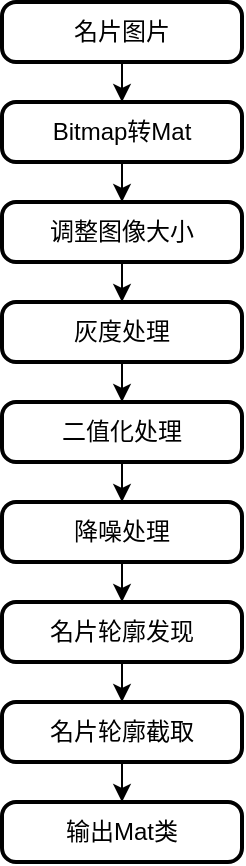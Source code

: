 <mxfile version="14.6.12" type="github">
  <diagram id="0HAefAD60LhWe8abuBd0" name="Page-1">
    <mxGraphModel dx="908" dy="578" grid="0" gridSize="10" guides="1" tooltips="1" connect="1" arrows="1" fold="1" page="1" pageScale="1" pageWidth="850" pageHeight="1100" math="0" shadow="0">
      <root>
        <mxCell id="0" />
        <mxCell id="1" parent="0" />
        <mxCell id="cymc_SP5IKAo6-E4v-Tq-4" value="" style="edgeStyle=orthogonalEdgeStyle;rounded=0;orthogonalLoop=1;jettySize=auto;html=1;" edge="1" parent="1" source="cymc_SP5IKAo6-E4v-Tq-2" target="cymc_SP5IKAo6-E4v-Tq-3">
          <mxGeometry relative="1" as="geometry" />
        </mxCell>
        <mxCell id="cymc_SP5IKAo6-E4v-Tq-2" value="名片图片" style="rounded=1;whiteSpace=wrap;html=1;absoluteArcSize=1;arcSize=14;strokeWidth=2;" vertex="1" parent="1">
          <mxGeometry x="20" y="20" width="120" height="30" as="geometry" />
        </mxCell>
        <mxCell id="cymc_SP5IKAo6-E4v-Tq-6" value="" style="edgeStyle=orthogonalEdgeStyle;rounded=0;orthogonalLoop=1;jettySize=auto;html=1;" edge="1" parent="1" source="cymc_SP5IKAo6-E4v-Tq-3" target="cymc_SP5IKAo6-E4v-Tq-5">
          <mxGeometry relative="1" as="geometry" />
        </mxCell>
        <mxCell id="cymc_SP5IKAo6-E4v-Tq-3" value="Bitmap转Mat" style="rounded=1;whiteSpace=wrap;html=1;absoluteArcSize=1;arcSize=14;strokeWidth=2;" vertex="1" parent="1">
          <mxGeometry x="20" y="70" width="120" height="30" as="geometry" />
        </mxCell>
        <mxCell id="cymc_SP5IKAo6-E4v-Tq-8" value="" style="edgeStyle=orthogonalEdgeStyle;rounded=0;orthogonalLoop=1;jettySize=auto;html=1;" edge="1" parent="1" source="cymc_SP5IKAo6-E4v-Tq-5" target="cymc_SP5IKAo6-E4v-Tq-7">
          <mxGeometry relative="1" as="geometry" />
        </mxCell>
        <mxCell id="cymc_SP5IKAo6-E4v-Tq-5" value="调整图像大小" style="rounded=1;whiteSpace=wrap;html=1;absoluteArcSize=1;arcSize=14;strokeWidth=2;" vertex="1" parent="1">
          <mxGeometry x="20" y="120" width="120" height="30" as="geometry" />
        </mxCell>
        <mxCell id="cymc_SP5IKAo6-E4v-Tq-10" value="" style="edgeStyle=orthogonalEdgeStyle;rounded=0;orthogonalLoop=1;jettySize=auto;html=1;" edge="1" parent="1" source="cymc_SP5IKAo6-E4v-Tq-7" target="cymc_SP5IKAo6-E4v-Tq-9">
          <mxGeometry relative="1" as="geometry" />
        </mxCell>
        <mxCell id="cymc_SP5IKAo6-E4v-Tq-7" value="灰度处理" style="rounded=1;whiteSpace=wrap;html=1;absoluteArcSize=1;arcSize=14;strokeWidth=2;" vertex="1" parent="1">
          <mxGeometry x="20" y="170" width="120" height="30" as="geometry" />
        </mxCell>
        <mxCell id="cymc_SP5IKAo6-E4v-Tq-12" value="" style="edgeStyle=orthogonalEdgeStyle;rounded=0;orthogonalLoop=1;jettySize=auto;html=1;" edge="1" parent="1" source="cymc_SP5IKAo6-E4v-Tq-9" target="cymc_SP5IKAo6-E4v-Tq-11">
          <mxGeometry relative="1" as="geometry" />
        </mxCell>
        <mxCell id="cymc_SP5IKAo6-E4v-Tq-9" value="二值化处理" style="rounded=1;whiteSpace=wrap;html=1;absoluteArcSize=1;arcSize=14;strokeWidth=2;" vertex="1" parent="1">
          <mxGeometry x="20" y="220" width="120" height="30" as="geometry" />
        </mxCell>
        <mxCell id="cymc_SP5IKAo6-E4v-Tq-14" value="" style="edgeStyle=orthogonalEdgeStyle;rounded=0;orthogonalLoop=1;jettySize=auto;html=1;" edge="1" parent="1" source="cymc_SP5IKAo6-E4v-Tq-11" target="cymc_SP5IKAo6-E4v-Tq-13">
          <mxGeometry relative="1" as="geometry" />
        </mxCell>
        <mxCell id="cymc_SP5IKAo6-E4v-Tq-11" value="降噪处理" style="rounded=1;whiteSpace=wrap;html=1;absoluteArcSize=1;arcSize=14;strokeWidth=2;" vertex="1" parent="1">
          <mxGeometry x="20" y="270" width="120" height="30" as="geometry" />
        </mxCell>
        <mxCell id="cymc_SP5IKAo6-E4v-Tq-16" value="" style="edgeStyle=orthogonalEdgeStyle;rounded=0;orthogonalLoop=1;jettySize=auto;html=1;" edge="1" parent="1" source="cymc_SP5IKAo6-E4v-Tq-13" target="cymc_SP5IKAo6-E4v-Tq-15">
          <mxGeometry relative="1" as="geometry" />
        </mxCell>
        <mxCell id="cymc_SP5IKAo6-E4v-Tq-13" value="名片轮廓发现" style="rounded=1;whiteSpace=wrap;html=1;absoluteArcSize=1;arcSize=14;strokeWidth=2;" vertex="1" parent="1">
          <mxGeometry x="20" y="320" width="120" height="30" as="geometry" />
        </mxCell>
        <mxCell id="cymc_SP5IKAo6-E4v-Tq-18" value="" style="edgeStyle=orthogonalEdgeStyle;rounded=0;orthogonalLoop=1;jettySize=auto;html=1;" edge="1" parent="1" source="cymc_SP5IKAo6-E4v-Tq-15" target="cymc_SP5IKAo6-E4v-Tq-17">
          <mxGeometry relative="1" as="geometry" />
        </mxCell>
        <mxCell id="cymc_SP5IKAo6-E4v-Tq-15" value="名片轮廓截取" style="rounded=1;whiteSpace=wrap;html=1;absoluteArcSize=1;arcSize=14;strokeWidth=2;" vertex="1" parent="1">
          <mxGeometry x="20" y="370" width="120" height="30" as="geometry" />
        </mxCell>
        <mxCell id="cymc_SP5IKAo6-E4v-Tq-17" value="输出Mat类" style="rounded=1;whiteSpace=wrap;html=1;absoluteArcSize=1;arcSize=14;strokeWidth=2;" vertex="1" parent="1">
          <mxGeometry x="20" y="420" width="120" height="30" as="geometry" />
        </mxCell>
      </root>
    </mxGraphModel>
  </diagram>
</mxfile>
